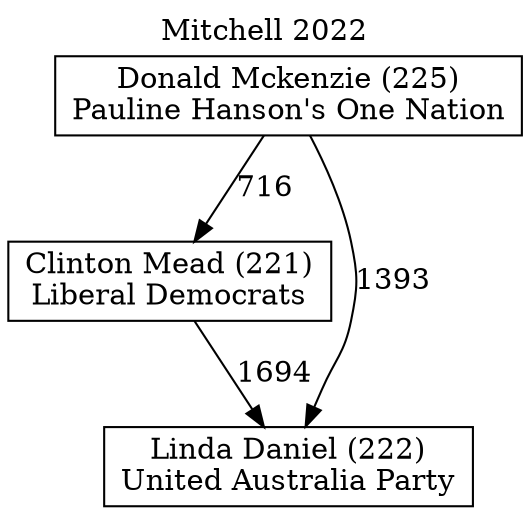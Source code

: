 // House preference flow
digraph "Linda Daniel (222)_Mitchell_2022" {
	graph [label="Mitchell 2022" labelloc=t mclimit=10]
	node [shape=box]
	"Clinton Mead (221)" [label="Clinton Mead (221)
Liberal Democrats"]
	"Linda Daniel (222)" [label="Linda Daniel (222)
United Australia Party"]
	"Donald Mckenzie (225)" [label="Donald Mckenzie (225)
Pauline Hanson's One Nation"]
	"Clinton Mead (221)" -> "Linda Daniel (222)" [label=1694]
	"Donald Mckenzie (225)" -> "Clinton Mead (221)" [label=716]
	"Donald Mckenzie (225)" -> "Linda Daniel (222)" [label=1393]
}
